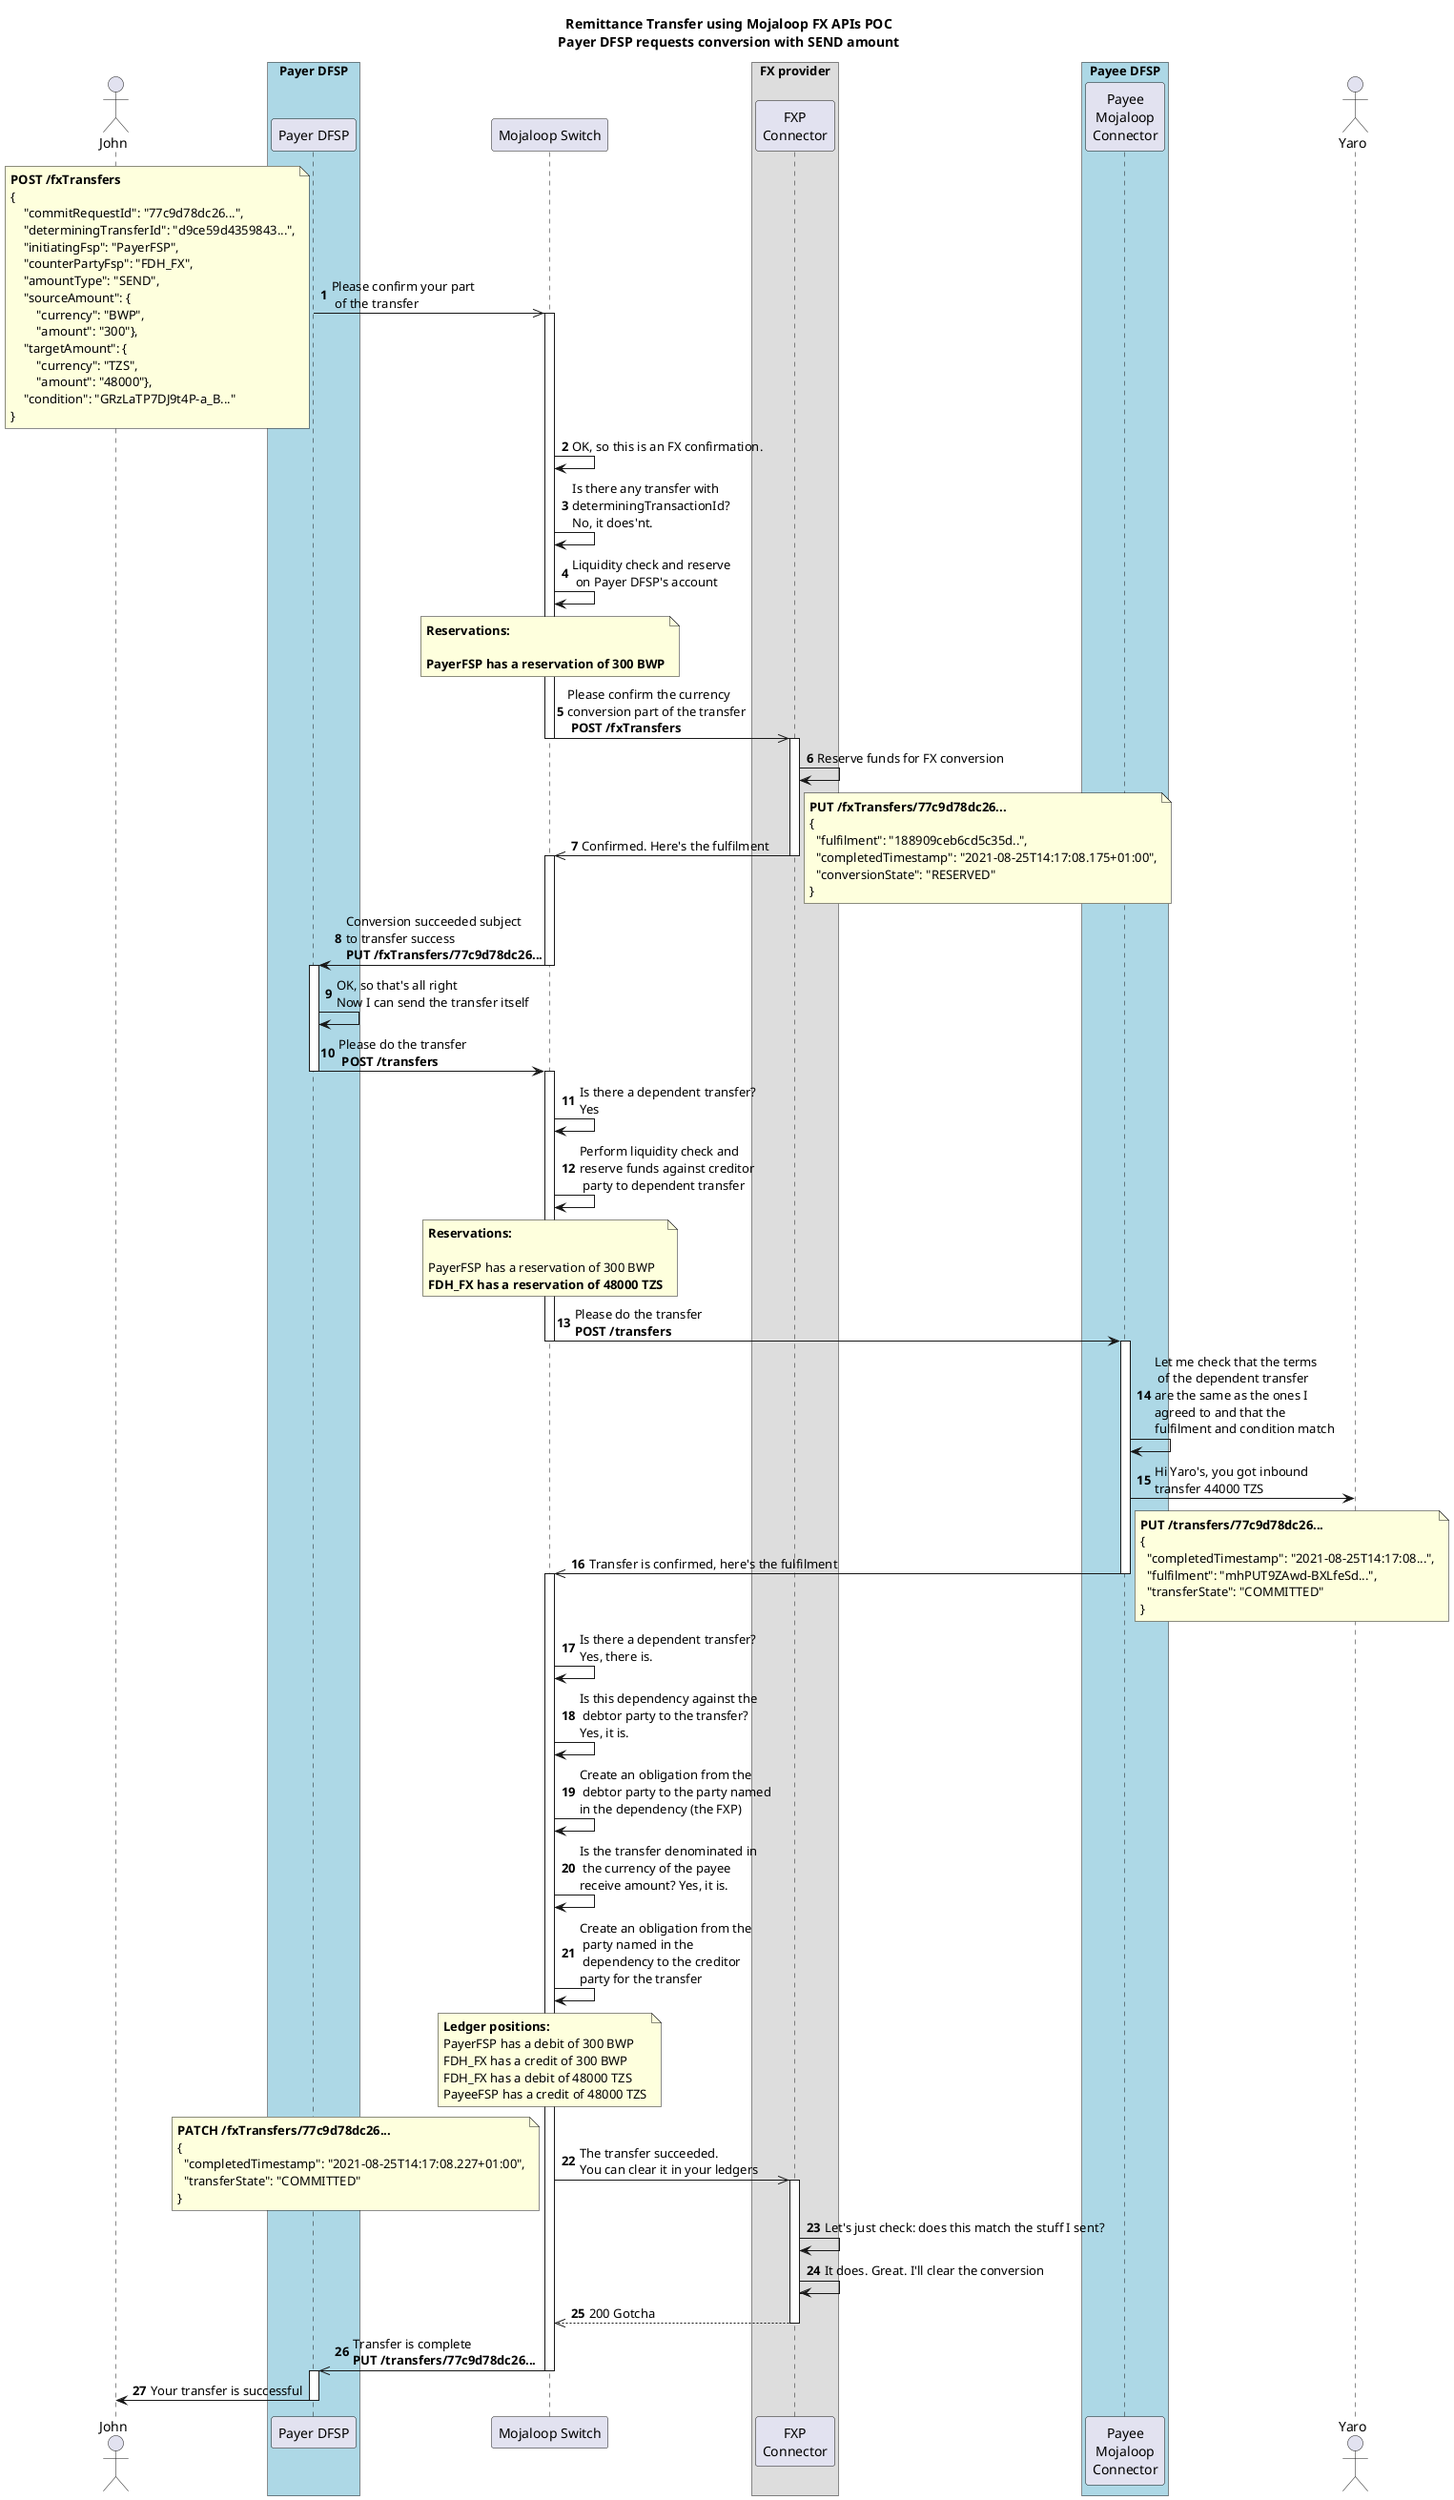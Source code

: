 @startuml PAYER_SEND_Transfer

!$simplified = true
!$hideSwitchDetail = false
!$advancedCoreConnectorFlow = true
!$senderName = "John"
!$senderLastName = ""
!$senderDOB = "1966-06-16"
!$receiverName = "Yaro"
!$receiverFirstName = "Yaro"
!$receiverMiddleName = ""
!$receiverLastName = ""
!$receiverDOB = "1966-06-16"
!$payerCurrency = "BWP"
!$payeeCurrency = "TZS"
!$payerFSPID = "PayerFSP"
!$payeeFSPID = "PayeeFSP"
!$fxpID = "FDH_FX"
!$payerMSISDN = "26787654321"
!$payeeMSISDN = "2551234567890"
!$payeeReceiveAmount = "44000"
!$payerSendAmount = "300"
!$payeeFee = "4000"
!$targetAmount = "48000"
!$fxpChargesSource = "33"
!$fxpChargesTarget = "6000"
!$fxpSourceAmount = "300"
!$fxpTargetAmount = "48000"
!$totalChargesSourceCurrency = "55"
!$totalChargesTargetCurrency = "10000"
!$conversionRequestId = "828cc75f165441..."
!$conversionId = "581f68efb5..."
!$homeTransactionId = "string"
!$quoteId = "382987a875ce..."
!$transactionId = "d9ce59d4359843..."
!$quotePayerExpiration = "2021-08-25T14:17:09.663+01:00"
!$quotePayeeExpiration = "2021-08-25T14:17:09.663+01:00"
!$commitRequestId = "77c9d78dc26..."
!$determiningTransferId = "d9ce59d4359843..."
!$transferId = "d9ce59d4359843..."
!$fxCondition = "GRzLaTP7DJ9t4P-a_B..."
!$condition = "HOr22-H3AfTDHrSkP..."

title Remittance Transfer using Mojaloop FX APIs POC\nPayer DFSP requests conversion with SEND amount
actor "$senderName" as A1
box "Payer DFSP" #LightBlue  
  participant "Payer DFSP" as D1
end box

participant "Mojaloop Switch" as S1

'box "Discovery Service" #LightYellow
'  participant "ALS Oracle" as ALS
'end box

box "FX provider"  
  participant "FXP\nConnector" as FXP
end box

box "Payee DFSP" #LightBlue   
  participant "Payee\nMojaloop\nConnector" as D2
end box

actor "$receiverName" as A2
autonumber

D1->>S1:Please confirm your part\n of the transfer
deactivate D1
note left 
**POST /fxTransfers**
{
    "commitRequestId": "$commitRequestId",
    "determiningTransferId": "$determiningTransferId",
    "initiatingFsp": "$payerFSPID",
    "counterPartyFsp": "$fxpID",
    "amountType": "SEND",
    "sourceAmount": {
        "currency": "$payerCurrency",
        "amount": "$fxpSourceAmount"},
    "targetAmount": {
        "currency": "$payeeCurrency",
        "amount": "$fxpTargetAmount"},
    "condition": "$fxCondition"
}
end note
deactivate D2
activate S1
!if ($simplified != true)
S1-->>D1:202 I'll get back to you
!endif
!if ($hideSwitchDetail != true)
S1->S1:OK, so this is an FX confirmation.
S1->S1: Is there any transfer with \ndeterminingTransactionId?\nNo, it does'nt.
!endif
S1->S1: Liquidity check and reserve\n on Payer DFSP's account
!if ($hideSwitchDetail != true)
note over S1
**Reservations:**

**$payerFSPID has a reservation of $fxpSourceAmount $payerCurrency**
end note
!endif
S1->>FXP:Please confirm the currency \nconversion part of the transfer\n **POST /fxTransfers**
deactivate S1
activate FXP
!if ($simplified != true)
FXP-->>S1:202 I'll get back to you
!endif
FXP->FXP:Reserve funds for FX conversion
FXP->>S1:Confirmed. Here's the fulfilment
note right
**PUT /fxTransfers/$commitRequestId**
{
  "fulfilment": "188909ceb6cd5c35d..",
  "completedTimestamp": "2021-08-25T14:17:08.175+01:00",
  "conversionState": "RESERVED"
}
end note
deactivate FXP
activate S1
!if ($simplified != true)
S1-->>FXP:200 Gotcha
!endif
!if ($simplified != true)
S1->S1:Check fulfilment matches and cancel if not.
alt Conversion failed
S1->FXP:Sorry. Conversion failed
note left
**PATCH /fxTransfers/$commitRequestId**
{
  "completedTimestamp": "2021-08-25T14:17:08.175+01:00",
  "conversionState": "ABORTED"
}
end note
activate FXP
FXP-->S1:Acknowledged
FXP->FXP:Remove any reservations or obligations
deactivate FXP

S1->>D1:Sorry. Conversion failed
note right
**PUT /fxTransfers/$commitRequestId/error**
{
  "errorCode": "9999", 
  "errorDescription": "Whatever the error was"
}
end note
else Conversion succeeded
S1->D1:Conversion succeeded subject \nto transfer success\n**PUT /fxTransfers/$commitRequestId**

end
!else
S1->D1:Conversion succeeded subject \nto transfer success\n**PUT /fxTransfers/$commitRequestId**
!endif
deactivate S1
activate D1
!if ($simplified != true)
D1-->S1:200 Gotcha
!endif

D1->D1:OK, so that's all right\nNow I can send the transfer itself

D1->S1:Please do the transfer\n **POST /transfers**
!if ($simplified != true)
note left
**POST /transfers**
{
  "transferId": "$transferId",
  "payeeFsp": "$payeeFSPID",
  "payerFsp": "$payerFSPID",
  "amount": {
    "currency": "$payeeCurrency",
    "amount": "$targetAmount"},
  "ilpPacket": "<Encoded transaction object>",
  "condition": "$condition",
  "expiration": "2016-05-24T08:38:08.699-04:00"
}
end note
!endif
deactivate D1
activate S1
!if ($simplified != true)
S1-->D1:202 I'll get back to you
!endif
!if ($hideSwitchDetail != true)
S1->S1:Is there a dependent transfer? \nYes
!endif
S1->S1:Perform liquidity check and \nreserve funds against creditor\n party to dependent transfer
note over S1
**Reservations:**

$payerFSPID has a reservation of $fxpSourceAmount $payerCurrency
**$fxpID has a reservation of $targetAmount $payeeCurrency**
end note

S1->D2:Please do the transfer\n**POST /transfers**
deactivate S1
activate D2
!if ($simplified != true)
D2-->S1:202 I'll get back to you
!endif
D2->D2:Let me check that the terms\n of the dependent transfer\nare the same as the ones I \nagreed to and that the \nfulfilment and condition match

D2->A2: Hi $receiverName's, you got inbound \ntransfer $payeeReceiveAmount $payeeCurrency

D2->>S1:Transfer is confirmed, here's the fulfilment
note right
**PUT /transfers/$commitRequestId**
{
  "completedTimestamp": "2021-08-25T14:17:08...",
  "fulfilment": "mhPUT9ZAwd-BXLfeSd...",
  "transferState": "COMMITTED"
}
end note
deactivate D2
activate S1
!if ($simplified != true)
S1-->>D2:200 Gotcha
!endif
!if ($hideSwitchDetail != true)
S1->S1:Is there a dependent transfer?\nYes, there is.
S1->S1:Is this dependency against the\n debtor party to the transfer?\nYes, it is.
S1->S1:Create an obligation from the\n debtor party to the party named \nin the dependency (the FXP)
S1->S1:Is the transfer denominated in\n the currency of the payee \nreceive amount? Yes, it is.
S1->S1:Create an obligation from the\n party named in the\n dependency to the creditor \nparty for the transfer
!else
S1->S1:Create obligations from the payer to the FXP and from FXP to the payee
!endif
note over S1
    **Ledger positions:**
    $payerFSPID has a debit of $fxpSourceAmount $payerCurrency
    $fxpID has a credit of $fxpSourceAmount $payerCurrency
    $fxpID has a debit of $fxpTargetAmount $payeeCurrency
    $payeeFSPID has a credit of $targetAmount $payeeCurrency
end note
S1->>FXP:The transfer succeeded.\nYou can clear it in your ledgers
note left
**PATCH /fxTransfers/$commitRequestId**
{
  "completedTimestamp": "2021-08-25T14:17:08.227+01:00",
  "transferState": "COMMITTED"
}
end note
activate FXP
FXP->FXP:Let's just check: does this match the stuff I sent?
FXP->FXP:It does. Great. I'll clear the conversion
FXP-->>S1:200 Gotcha
deactivate FXP
S1->>D1:Transfer is complete\n**PUT /transfers/$commitRequestId**
deactivate S1
activate D1
!if ($simplified != true)
D1-->S1:200 Gotcha
!endif

D1->A1:Your transfer is successful
deactivate D1

@enduml